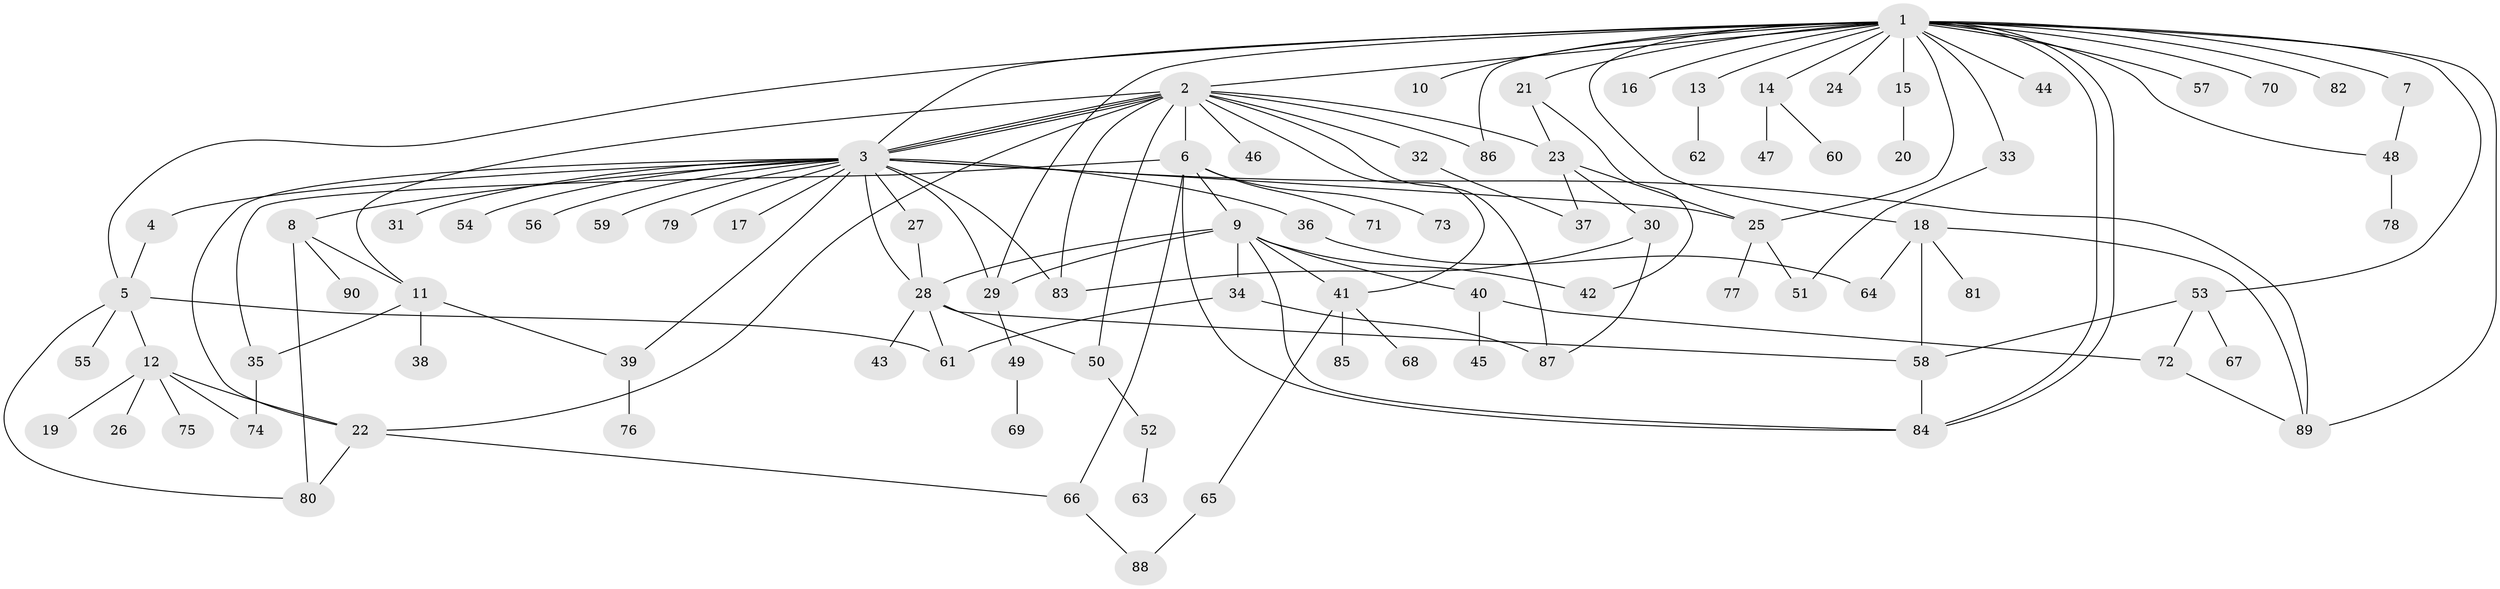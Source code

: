 // Generated by graph-tools (version 1.1) at 2025/01/03/09/25 03:01:37]
// undirected, 90 vertices, 134 edges
graph export_dot {
graph [start="1"]
  node [color=gray90,style=filled];
  1;
  2;
  3;
  4;
  5;
  6;
  7;
  8;
  9;
  10;
  11;
  12;
  13;
  14;
  15;
  16;
  17;
  18;
  19;
  20;
  21;
  22;
  23;
  24;
  25;
  26;
  27;
  28;
  29;
  30;
  31;
  32;
  33;
  34;
  35;
  36;
  37;
  38;
  39;
  40;
  41;
  42;
  43;
  44;
  45;
  46;
  47;
  48;
  49;
  50;
  51;
  52;
  53;
  54;
  55;
  56;
  57;
  58;
  59;
  60;
  61;
  62;
  63;
  64;
  65;
  66;
  67;
  68;
  69;
  70;
  71;
  72;
  73;
  74;
  75;
  76;
  77;
  78;
  79;
  80;
  81;
  82;
  83;
  84;
  85;
  86;
  87;
  88;
  89;
  90;
  1 -- 2;
  1 -- 3;
  1 -- 5;
  1 -- 7;
  1 -- 10;
  1 -- 13;
  1 -- 14;
  1 -- 15;
  1 -- 16;
  1 -- 18;
  1 -- 21;
  1 -- 24;
  1 -- 25;
  1 -- 29;
  1 -- 33;
  1 -- 44;
  1 -- 48;
  1 -- 53;
  1 -- 57;
  1 -- 70;
  1 -- 82;
  1 -- 84;
  1 -- 84;
  1 -- 86;
  1 -- 89;
  2 -- 3;
  2 -- 3;
  2 -- 3;
  2 -- 6;
  2 -- 11;
  2 -- 22;
  2 -- 23;
  2 -- 32;
  2 -- 41;
  2 -- 46;
  2 -- 50;
  2 -- 83;
  2 -- 86;
  2 -- 87;
  3 -- 4;
  3 -- 8;
  3 -- 17;
  3 -- 22;
  3 -- 25;
  3 -- 27;
  3 -- 28;
  3 -- 29;
  3 -- 31;
  3 -- 36;
  3 -- 39;
  3 -- 54;
  3 -- 56;
  3 -- 59;
  3 -- 79;
  3 -- 83;
  3 -- 89;
  4 -- 5;
  5 -- 12;
  5 -- 55;
  5 -- 61;
  5 -- 80;
  6 -- 9;
  6 -- 35;
  6 -- 66;
  6 -- 71;
  6 -- 73;
  6 -- 84;
  7 -- 48;
  8 -- 11;
  8 -- 80;
  8 -- 90;
  9 -- 28;
  9 -- 29;
  9 -- 34;
  9 -- 40;
  9 -- 41;
  9 -- 42;
  9 -- 84;
  11 -- 35;
  11 -- 38;
  11 -- 39;
  12 -- 19;
  12 -- 22;
  12 -- 26;
  12 -- 74;
  12 -- 75;
  13 -- 62;
  14 -- 47;
  14 -- 60;
  15 -- 20;
  18 -- 58;
  18 -- 64;
  18 -- 81;
  18 -- 89;
  21 -- 23;
  21 -- 42;
  22 -- 66;
  22 -- 80;
  23 -- 25;
  23 -- 30;
  23 -- 37;
  25 -- 51;
  25 -- 77;
  27 -- 28;
  28 -- 43;
  28 -- 50;
  28 -- 58;
  28 -- 61;
  29 -- 49;
  30 -- 83;
  30 -- 87;
  32 -- 37;
  33 -- 51;
  34 -- 61;
  34 -- 87;
  35 -- 74;
  36 -- 64;
  39 -- 76;
  40 -- 45;
  40 -- 72;
  41 -- 65;
  41 -- 68;
  41 -- 85;
  48 -- 78;
  49 -- 69;
  50 -- 52;
  52 -- 63;
  53 -- 58;
  53 -- 67;
  53 -- 72;
  58 -- 84;
  65 -- 88;
  66 -- 88;
  72 -- 89;
}
